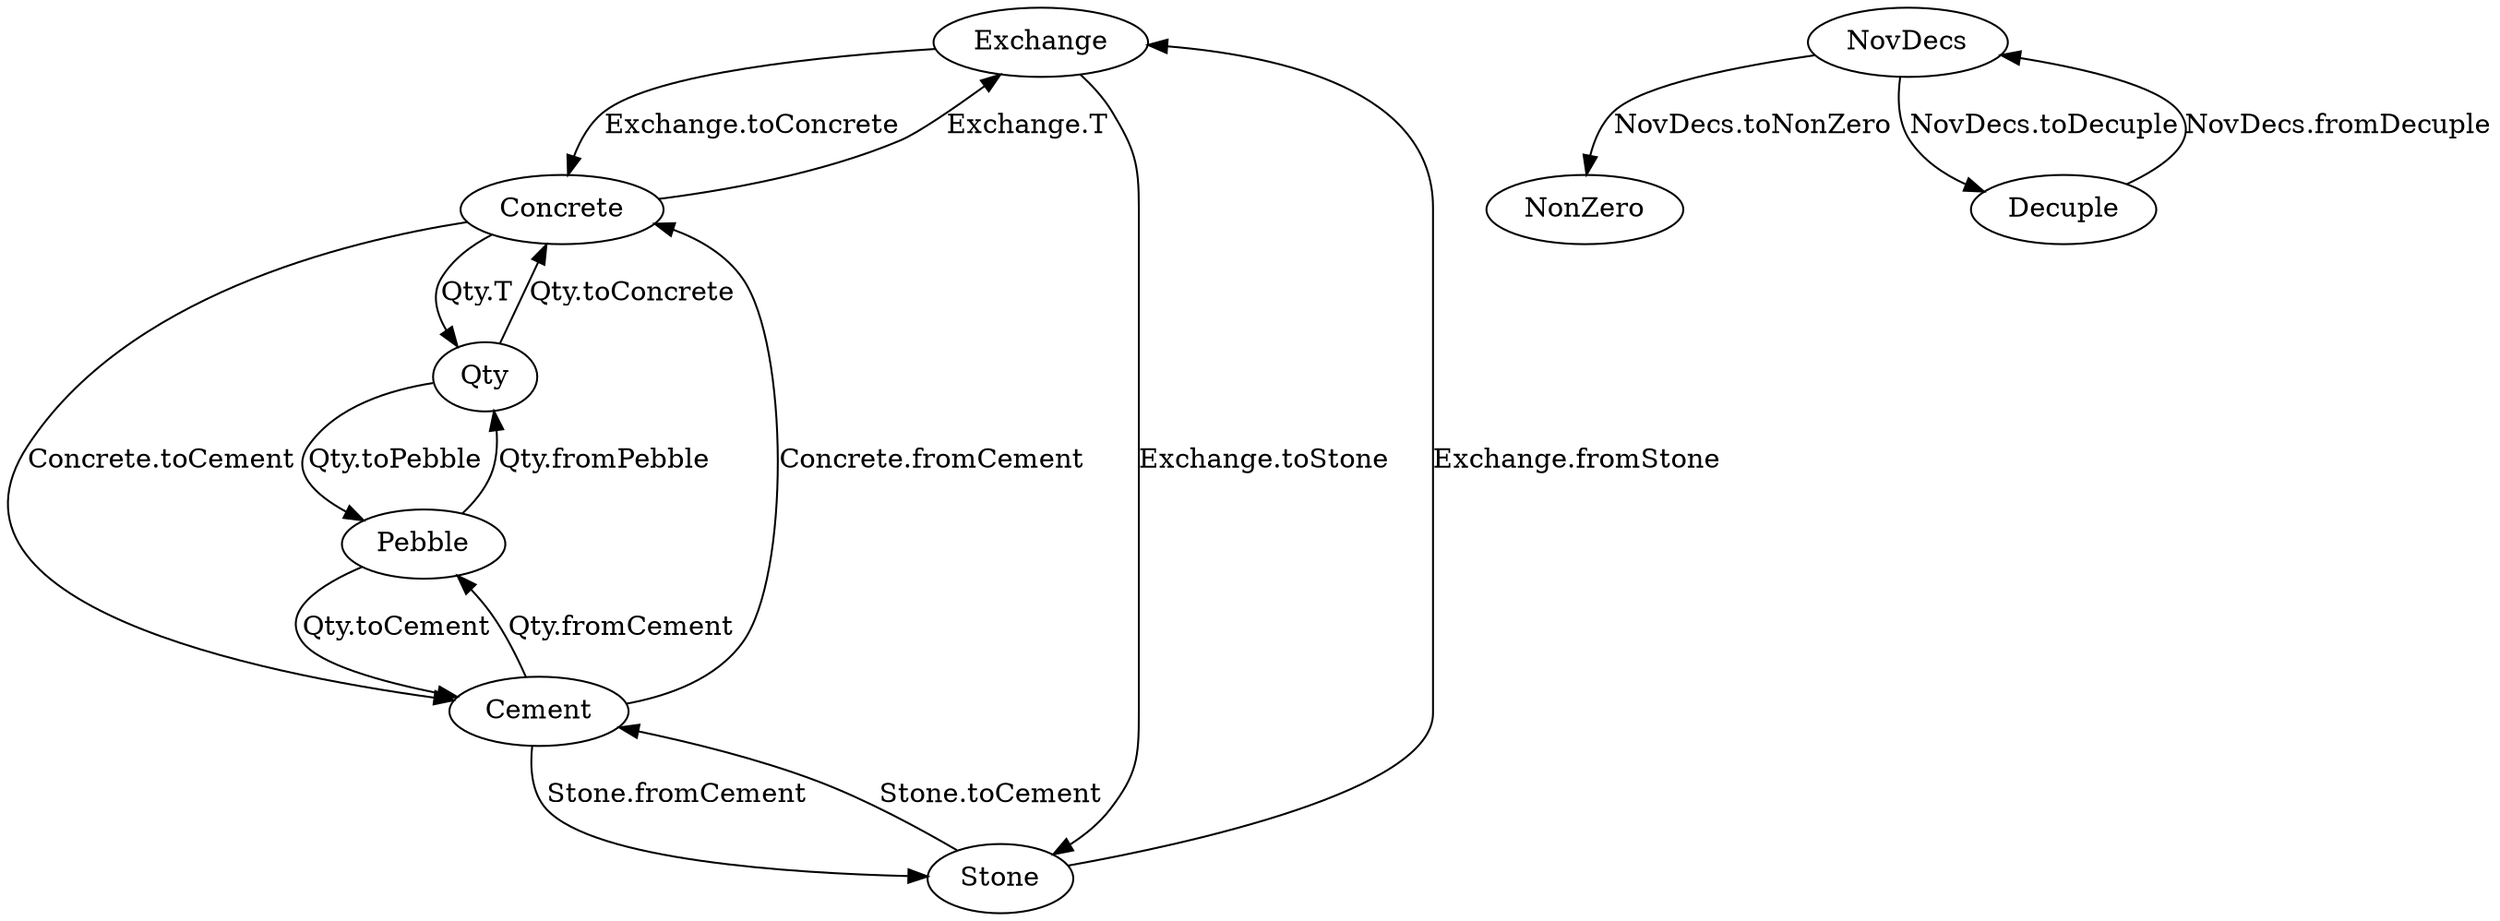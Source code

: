 digraph functions {

  // Exchange
  Exchange -> Concrete [label="Exchange.toConcrete"];
  Concrete -> Exchange [label="Exchange.T"];
  Stone -> Exchange [label="Exchange.fromStone"];
  Exchange -> Stone [label="Exchange.toStone"];

  // Concrete
  Concrete -> Cement [label="Concrete.toCement"];
  Cement -> Concrete [label="Concrete.fromCement"];

  // NovDecs
  NovDecs -> NonZero [label="NovDecs.toNonZero"];
  NovDecs -> Decuple [label="NovDecs.toDecuple"];
  Decuple -> NovDecs [label="NovDecs.fromDecuple"];

  // Qty
  Qty -> Concrete [label="Qty.toConcrete"];
  Concrete -> Qty [label="Qty.T"];
  Pebble -> Qty [label="Qty.fromPebble"];
  Qty -> Pebble [label="Qty.toPebble"];

  // Pebble
  Pebble -> Cement [label="Qty.toCement"];
  Cement -> Pebble [label="Qty.fromCement"];

  // Stone
  Stone -> Cement [label="Stone.toCement"];
  Cement -> Stone [label="Stone.fromCement"];

}
